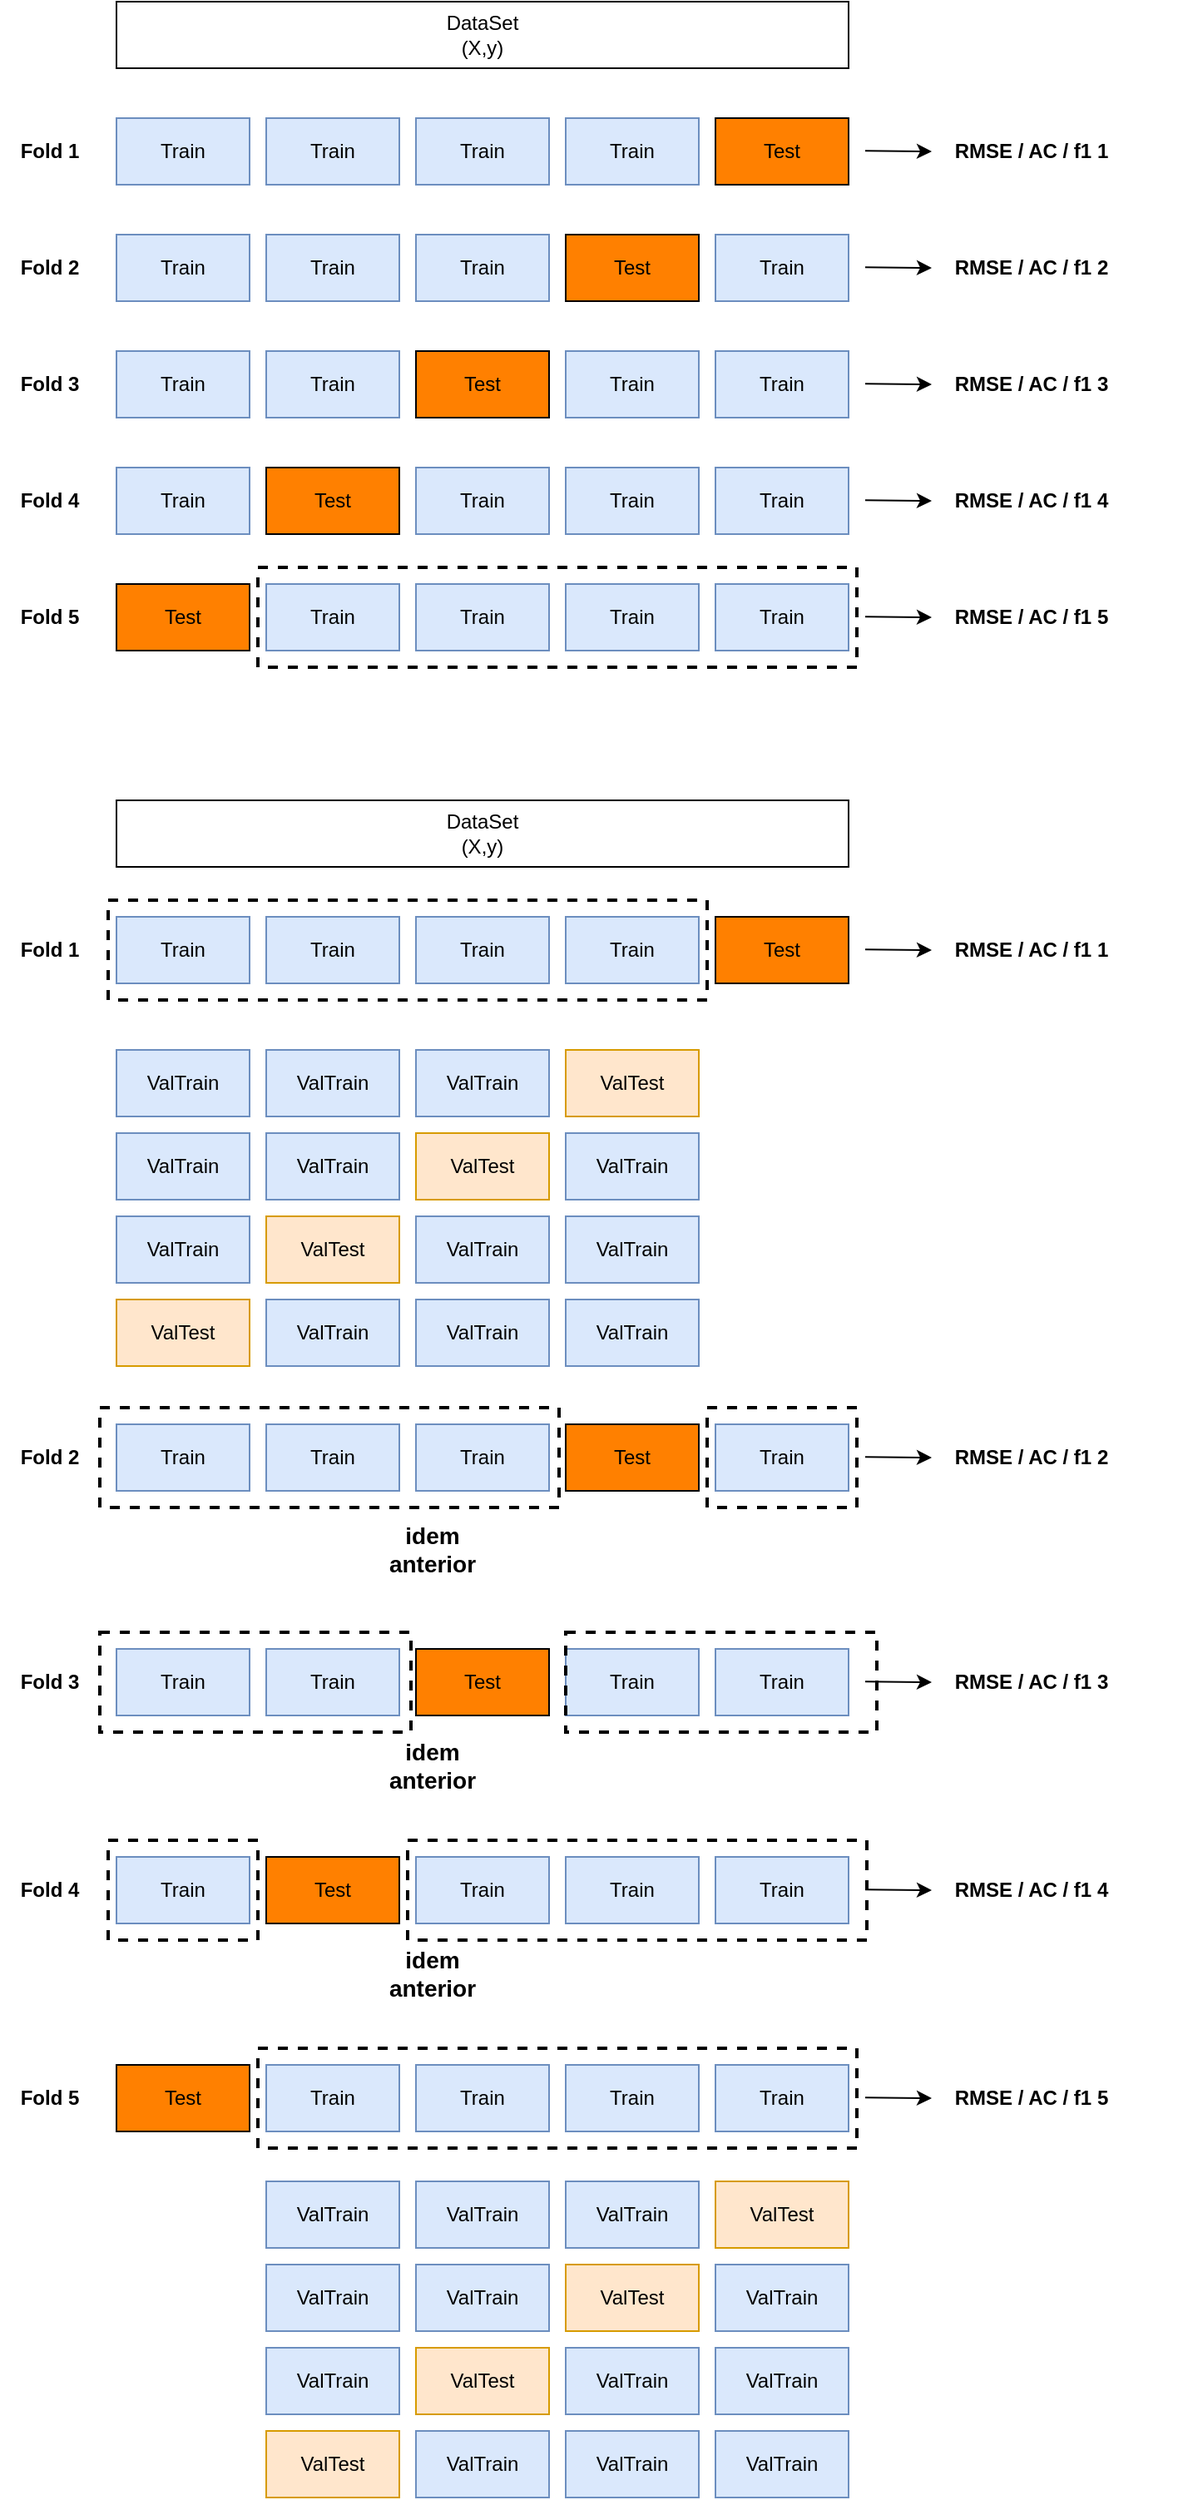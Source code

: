 <mxfile version="13.7.3" type="device"><diagram id="ieY7Pyd_OMFj4xfynhqG" name="Página-1"><mxGraphModel dx="434" dy="338" grid="1" gridSize="10" guides="1" tooltips="1" connect="1" arrows="1" fold="1" page="1" pageScale="1" pageWidth="827" pageHeight="1169" math="0" shadow="0"><root><mxCell id="0"/><mxCell id="1" parent="0"/><mxCell id="0wfYF-g0FkVjFp8hWQUI-87" value="" style="rounded=0;whiteSpace=wrap;html=1;fillColor=none;dashed=1;strokeWidth=2;" vertex="1" parent="1"><mxGeometry x="135" y="580" width="360" height="60" as="geometry"/></mxCell><mxCell id="0wfYF-g0FkVjFp8hWQUI-1" value="" style="group" vertex="1" connectable="0" parent="1"><mxGeometry x="70" y="40" width="670" height="400" as="geometry"/></mxCell><mxCell id="0wfYF-g0FkVjFp8hWQUI-2" value="Train" style="rounded=0;whiteSpace=wrap;html=1;fillColor=#dae8fc;strokeColor=#6c8ebf;" vertex="1" parent="0wfYF-g0FkVjFp8hWQUI-1"><mxGeometry x="70" y="70" width="80" height="40" as="geometry"/></mxCell><mxCell id="0wfYF-g0FkVjFp8hWQUI-3" value="Train" style="rounded=0;whiteSpace=wrap;html=1;fillColor=#dae8fc;strokeColor=#6c8ebf;" vertex="1" parent="0wfYF-g0FkVjFp8hWQUI-1"><mxGeometry x="160" y="70" width="80" height="40" as="geometry"/></mxCell><mxCell id="0wfYF-g0FkVjFp8hWQUI-4" value="Train" style="rounded=0;whiteSpace=wrap;html=1;fillColor=#dae8fc;strokeColor=#6c8ebf;" vertex="1" parent="0wfYF-g0FkVjFp8hWQUI-1"><mxGeometry x="250" y="70" width="80" height="40" as="geometry"/></mxCell><mxCell id="0wfYF-g0FkVjFp8hWQUI-5" value="Train" style="rounded=0;whiteSpace=wrap;html=1;fillColor=#dae8fc;strokeColor=#6c8ebf;" vertex="1" parent="0wfYF-g0FkVjFp8hWQUI-1"><mxGeometry x="340" y="70" width="80" height="40" as="geometry"/></mxCell><mxCell id="0wfYF-g0FkVjFp8hWQUI-6" value="Test" style="rounded=0;whiteSpace=wrap;html=1;fillColor=#FF8000;" vertex="1" parent="0wfYF-g0FkVjFp8hWQUI-1"><mxGeometry x="430" y="70" width="80" height="40" as="geometry"/></mxCell><mxCell id="0wfYF-g0FkVjFp8hWQUI-7" value="Train" style="rounded=0;whiteSpace=wrap;html=1;fillColor=#dae8fc;strokeColor=#6c8ebf;" vertex="1" parent="0wfYF-g0FkVjFp8hWQUI-1"><mxGeometry x="70" y="140" width="80" height="40" as="geometry"/></mxCell><mxCell id="0wfYF-g0FkVjFp8hWQUI-8" value="Train" style="rounded=0;whiteSpace=wrap;html=1;fillColor=#dae8fc;strokeColor=#6c8ebf;" vertex="1" parent="0wfYF-g0FkVjFp8hWQUI-1"><mxGeometry x="160" y="140" width="80" height="40" as="geometry"/></mxCell><mxCell id="0wfYF-g0FkVjFp8hWQUI-9" value="Train" style="rounded=0;whiteSpace=wrap;html=1;fillColor=#dae8fc;strokeColor=#6c8ebf;" vertex="1" parent="0wfYF-g0FkVjFp8hWQUI-1"><mxGeometry x="430" y="140" width="80" height="40" as="geometry"/></mxCell><mxCell id="0wfYF-g0FkVjFp8hWQUI-10" value="Train" style="rounded=0;whiteSpace=wrap;html=1;fillColor=#dae8fc;strokeColor=#6c8ebf;" vertex="1" parent="0wfYF-g0FkVjFp8hWQUI-1"><mxGeometry x="250" y="140" width="80" height="40" as="geometry"/></mxCell><mxCell id="0wfYF-g0FkVjFp8hWQUI-11" value="Test" style="rounded=0;whiteSpace=wrap;html=1;fillColor=#FF8000;" vertex="1" parent="0wfYF-g0FkVjFp8hWQUI-1"><mxGeometry x="340" y="140" width="80" height="40" as="geometry"/></mxCell><mxCell id="0wfYF-g0FkVjFp8hWQUI-12" value="Train" style="rounded=0;whiteSpace=wrap;html=1;fillColor=#dae8fc;strokeColor=#6c8ebf;" vertex="1" parent="0wfYF-g0FkVjFp8hWQUI-1"><mxGeometry x="70" y="210" width="80" height="40" as="geometry"/></mxCell><mxCell id="0wfYF-g0FkVjFp8hWQUI-13" value="Train" style="rounded=0;whiteSpace=wrap;html=1;fillColor=#dae8fc;strokeColor=#6c8ebf;" vertex="1" parent="0wfYF-g0FkVjFp8hWQUI-1"><mxGeometry x="160" y="210" width="80" height="40" as="geometry"/></mxCell><mxCell id="0wfYF-g0FkVjFp8hWQUI-14" value="Train" style="rounded=0;whiteSpace=wrap;html=1;fillColor=#dae8fc;strokeColor=#6c8ebf;" vertex="1" parent="0wfYF-g0FkVjFp8hWQUI-1"><mxGeometry x="430" y="210" width="80" height="40" as="geometry"/></mxCell><mxCell id="0wfYF-g0FkVjFp8hWQUI-15" value="Train" style="rounded=0;whiteSpace=wrap;html=1;fillColor=#dae8fc;strokeColor=#6c8ebf;" vertex="1" parent="0wfYF-g0FkVjFp8hWQUI-1"><mxGeometry x="340" y="210" width="80" height="40" as="geometry"/></mxCell><mxCell id="0wfYF-g0FkVjFp8hWQUI-16" value="Test" style="rounded=0;whiteSpace=wrap;html=1;fillColor=#FF8000;" vertex="1" parent="0wfYF-g0FkVjFp8hWQUI-1"><mxGeometry x="250" y="210" width="80" height="40" as="geometry"/></mxCell><mxCell id="0wfYF-g0FkVjFp8hWQUI-17" value="Train" style="rounded=0;whiteSpace=wrap;html=1;fillColor=#dae8fc;strokeColor=#6c8ebf;" vertex="1" parent="0wfYF-g0FkVjFp8hWQUI-1"><mxGeometry x="70" y="280" width="80" height="40" as="geometry"/></mxCell><mxCell id="0wfYF-g0FkVjFp8hWQUI-18" value="Train" style="rounded=0;whiteSpace=wrap;html=1;fillColor=#dae8fc;strokeColor=#6c8ebf;" vertex="1" parent="0wfYF-g0FkVjFp8hWQUI-1"><mxGeometry x="430" y="280" width="80" height="40" as="geometry"/></mxCell><mxCell id="0wfYF-g0FkVjFp8hWQUI-19" value="Train" style="rounded=0;whiteSpace=wrap;html=1;fillColor=#dae8fc;strokeColor=#6c8ebf;" vertex="1" parent="0wfYF-g0FkVjFp8hWQUI-1"><mxGeometry x="250" y="280" width="80" height="40" as="geometry"/></mxCell><mxCell id="0wfYF-g0FkVjFp8hWQUI-20" value="Train" style="rounded=0;whiteSpace=wrap;html=1;fillColor=#dae8fc;strokeColor=#6c8ebf;" vertex="1" parent="0wfYF-g0FkVjFp8hWQUI-1"><mxGeometry x="340" y="280" width="80" height="40" as="geometry"/></mxCell><mxCell id="0wfYF-g0FkVjFp8hWQUI-21" value="Test" style="rounded=0;whiteSpace=wrap;html=1;fillColor=#FF8000;" vertex="1" parent="0wfYF-g0FkVjFp8hWQUI-1"><mxGeometry x="160" y="280" width="80" height="40" as="geometry"/></mxCell><mxCell id="0wfYF-g0FkVjFp8hWQUI-22" value="Train" style="rounded=0;whiteSpace=wrap;html=1;fillColor=#dae8fc;strokeColor=#6c8ebf;" vertex="1" parent="0wfYF-g0FkVjFp8hWQUI-1"><mxGeometry x="430" y="350" width="80" height="40" as="geometry"/></mxCell><mxCell id="0wfYF-g0FkVjFp8hWQUI-23" value="Train" style="rounded=0;whiteSpace=wrap;html=1;fillColor=#dae8fc;strokeColor=#6c8ebf;" vertex="1" parent="0wfYF-g0FkVjFp8hWQUI-1"><mxGeometry x="160" y="350" width="80" height="40" as="geometry"/></mxCell><mxCell id="0wfYF-g0FkVjFp8hWQUI-24" value="Train" style="rounded=0;whiteSpace=wrap;html=1;fillColor=#dae8fc;strokeColor=#6c8ebf;" vertex="1" parent="0wfYF-g0FkVjFp8hWQUI-1"><mxGeometry x="250" y="350" width="80" height="40" as="geometry"/></mxCell><mxCell id="0wfYF-g0FkVjFp8hWQUI-25" value="Train" style="rounded=0;whiteSpace=wrap;html=1;fillColor=#dae8fc;strokeColor=#6c8ebf;" vertex="1" parent="0wfYF-g0FkVjFp8hWQUI-1"><mxGeometry x="340" y="350" width="80" height="40" as="geometry"/></mxCell><mxCell id="0wfYF-g0FkVjFp8hWQUI-26" value="Test" style="rounded=0;whiteSpace=wrap;html=1;fillColor=#FF8000;" vertex="1" parent="0wfYF-g0FkVjFp8hWQUI-1"><mxGeometry x="70" y="350" width="80" height="40" as="geometry"/></mxCell><mxCell id="0wfYF-g0FkVjFp8hWQUI-27" value="DataSet &lt;br&gt;(X,y)" style="rounded=0;whiteSpace=wrap;html=1;" vertex="1" parent="0wfYF-g0FkVjFp8hWQUI-1"><mxGeometry x="70" width="440" height="40" as="geometry"/></mxCell><mxCell id="0wfYF-g0FkVjFp8hWQUI-28" value="RMSE / AC / f1 1" style="text;html=1;strokeColor=none;fillColor=none;align=center;verticalAlign=middle;whiteSpace=wrap;rounded=0;fontStyle=1" vertex="1" parent="0wfYF-g0FkVjFp8hWQUI-1"><mxGeometry x="570" y="80" width="100" height="20" as="geometry"/></mxCell><mxCell id="0wfYF-g0FkVjFp8hWQUI-29" value="" style="endArrow=classic;html=1;" edge="1" parent="0wfYF-g0FkVjFp8hWQUI-1"><mxGeometry width="50" height="50" relative="1" as="geometry"><mxPoint x="520" y="89.66" as="sourcePoint"/><mxPoint x="560" y="90" as="targetPoint"/></mxGeometry></mxCell><mxCell id="0wfYF-g0FkVjFp8hWQUI-30" value="" style="endArrow=classic;html=1;" edge="1" parent="0wfYF-g0FkVjFp8hWQUI-1"><mxGeometry width="50" height="50" relative="1" as="geometry"><mxPoint x="520" y="159.66" as="sourcePoint"/><mxPoint x="560" y="160" as="targetPoint"/></mxGeometry></mxCell><mxCell id="0wfYF-g0FkVjFp8hWQUI-31" value="" style="endArrow=classic;html=1;" edge="1" parent="0wfYF-g0FkVjFp8hWQUI-1"><mxGeometry width="50" height="50" relative="1" as="geometry"><mxPoint x="520" y="229.66" as="sourcePoint"/><mxPoint x="560" y="230" as="targetPoint"/></mxGeometry></mxCell><mxCell id="0wfYF-g0FkVjFp8hWQUI-32" value="" style="endArrow=classic;html=1;" edge="1" parent="0wfYF-g0FkVjFp8hWQUI-1"><mxGeometry width="50" height="50" relative="1" as="geometry"><mxPoint x="520" y="299.66" as="sourcePoint"/><mxPoint x="560" y="300" as="targetPoint"/></mxGeometry></mxCell><mxCell id="0wfYF-g0FkVjFp8hWQUI-33" value="" style="endArrow=classic;html=1;" edge="1" parent="0wfYF-g0FkVjFp8hWQUI-1"><mxGeometry width="50" height="50" relative="1" as="geometry"><mxPoint x="520" y="369.66" as="sourcePoint"/><mxPoint x="560" y="370" as="targetPoint"/></mxGeometry></mxCell><mxCell id="0wfYF-g0FkVjFp8hWQUI-34" value="Fold 1" style="text;html=1;strokeColor=none;fillColor=none;align=center;verticalAlign=middle;whiteSpace=wrap;rounded=0;fontStyle=1" vertex="1" parent="0wfYF-g0FkVjFp8hWQUI-1"><mxGeometry y="80" width="60" height="20" as="geometry"/></mxCell><mxCell id="0wfYF-g0FkVjFp8hWQUI-35" value="Fold 2" style="text;html=1;strokeColor=none;fillColor=none;align=center;verticalAlign=middle;whiteSpace=wrap;rounded=0;fontStyle=1" vertex="1" parent="0wfYF-g0FkVjFp8hWQUI-1"><mxGeometry y="150" width="60" height="20" as="geometry"/></mxCell><mxCell id="0wfYF-g0FkVjFp8hWQUI-36" value="Fold 3" style="text;html=1;strokeColor=none;fillColor=none;align=center;verticalAlign=middle;whiteSpace=wrap;rounded=0;fontStyle=1" vertex="1" parent="0wfYF-g0FkVjFp8hWQUI-1"><mxGeometry y="220" width="60" height="20" as="geometry"/></mxCell><mxCell id="0wfYF-g0FkVjFp8hWQUI-37" value="Fold 4" style="text;html=1;strokeColor=none;fillColor=none;align=center;verticalAlign=middle;whiteSpace=wrap;rounded=0;fontStyle=1" vertex="1" parent="0wfYF-g0FkVjFp8hWQUI-1"><mxGeometry y="290" width="60" height="20" as="geometry"/></mxCell><mxCell id="0wfYF-g0FkVjFp8hWQUI-38" value="Fold 5" style="text;html=1;strokeColor=none;fillColor=none;align=center;verticalAlign=middle;whiteSpace=wrap;rounded=0;fontStyle=1" vertex="1" parent="0wfYF-g0FkVjFp8hWQUI-1"><mxGeometry y="360" width="60" height="20" as="geometry"/></mxCell><mxCell id="0wfYF-g0FkVjFp8hWQUI-39" value="RMSE / AC / f1 2" style="text;html=1;strokeColor=none;fillColor=none;align=center;verticalAlign=middle;whiteSpace=wrap;rounded=0;fontStyle=1" vertex="1" parent="0wfYF-g0FkVjFp8hWQUI-1"><mxGeometry x="570" y="150" width="100" height="20" as="geometry"/></mxCell><mxCell id="0wfYF-g0FkVjFp8hWQUI-40" value="RMSE / AC / f1 3" style="text;html=1;strokeColor=none;fillColor=none;align=center;verticalAlign=middle;whiteSpace=wrap;rounded=0;fontStyle=1" vertex="1" parent="0wfYF-g0FkVjFp8hWQUI-1"><mxGeometry x="570" y="220" width="100" height="20" as="geometry"/></mxCell><mxCell id="0wfYF-g0FkVjFp8hWQUI-41" value="RMSE / AC / f1 4" style="text;html=1;strokeColor=none;fillColor=none;align=center;verticalAlign=middle;whiteSpace=wrap;rounded=0;fontStyle=1" vertex="1" parent="0wfYF-g0FkVjFp8hWQUI-1"><mxGeometry x="570" y="290" width="100" height="20" as="geometry"/></mxCell><mxCell id="0wfYF-g0FkVjFp8hWQUI-42" value="RMSE / AC / f1 5" style="text;html=1;strokeColor=none;fillColor=none;align=center;verticalAlign=middle;whiteSpace=wrap;rounded=0;fontStyle=1" vertex="1" parent="0wfYF-g0FkVjFp8hWQUI-1"><mxGeometry x="570" y="360" width="100" height="20" as="geometry"/></mxCell><mxCell id="0wfYF-g0FkVjFp8hWQUI-43" value="" style="rounded=0;whiteSpace=wrap;html=1;fillColor=none;dashed=1;strokeWidth=2;" vertex="1" parent="0wfYF-g0FkVjFp8hWQUI-1"><mxGeometry x="155" y="340" width="360" height="60" as="geometry"/></mxCell><mxCell id="0wfYF-g0FkVjFp8hWQUI-49" value="Test" style="rounded=0;whiteSpace=wrap;html=1;fillColor=#FF8000;" vertex="1" parent="1"><mxGeometry x="500" y="590" width="80" height="40" as="geometry"/></mxCell><mxCell id="0wfYF-g0FkVjFp8hWQUI-70" value="DataSet &lt;br&gt;(X,y)" style="rounded=0;whiteSpace=wrap;html=1;" vertex="1" parent="1"><mxGeometry x="140" y="520" width="440" height="40" as="geometry"/></mxCell><mxCell id="0wfYF-g0FkVjFp8hWQUI-71" value="RMSE / AC / f1 1" style="text;html=1;strokeColor=none;fillColor=none;align=center;verticalAlign=middle;whiteSpace=wrap;rounded=0;fontStyle=1" vertex="1" parent="1"><mxGeometry x="640" y="600" width="100" height="20" as="geometry"/></mxCell><mxCell id="0wfYF-g0FkVjFp8hWQUI-72" value="" style="endArrow=classic;html=1;" edge="1" parent="1"><mxGeometry width="50" height="50" relative="1" as="geometry"><mxPoint x="590" y="609.66" as="sourcePoint"/><mxPoint x="630" y="610" as="targetPoint"/></mxGeometry></mxCell><mxCell id="0wfYF-g0FkVjFp8hWQUI-77" value="Fold 1" style="text;html=1;strokeColor=none;fillColor=none;align=center;verticalAlign=middle;whiteSpace=wrap;rounded=0;fontStyle=1" vertex="1" parent="1"><mxGeometry x="70" y="600" width="60" height="20" as="geometry"/></mxCell><mxCell id="0wfYF-g0FkVjFp8hWQUI-78" value="Fold 2" style="text;html=1;strokeColor=none;fillColor=none;align=center;verticalAlign=middle;whiteSpace=wrap;rounded=0;fontStyle=1" vertex="1" parent="1"><mxGeometry x="70" y="905" width="60" height="20" as="geometry"/></mxCell><mxCell id="0wfYF-g0FkVjFp8hWQUI-79" value="Fold 3" style="text;html=1;strokeColor=none;fillColor=none;align=center;verticalAlign=middle;whiteSpace=wrap;rounded=0;fontStyle=1" vertex="1" parent="1"><mxGeometry x="70" y="1040" width="60" height="20" as="geometry"/></mxCell><mxCell id="0wfYF-g0FkVjFp8hWQUI-88" value="" style="group" vertex="1" connectable="0" parent="1"><mxGeometry x="140" y="590" width="350" height="40" as="geometry"/></mxCell><mxCell id="0wfYF-g0FkVjFp8hWQUI-45" value="Train" style="rounded=0;whiteSpace=wrap;html=1;fillColor=#dae8fc;strokeColor=#6c8ebf;" vertex="1" parent="0wfYF-g0FkVjFp8hWQUI-88"><mxGeometry width="80" height="40" as="geometry"/></mxCell><mxCell id="0wfYF-g0FkVjFp8hWQUI-46" value="Train" style="rounded=0;whiteSpace=wrap;html=1;fillColor=#dae8fc;strokeColor=#6c8ebf;" vertex="1" parent="0wfYF-g0FkVjFp8hWQUI-88"><mxGeometry x="90" width="80" height="40" as="geometry"/></mxCell><mxCell id="0wfYF-g0FkVjFp8hWQUI-47" value="Train" style="rounded=0;whiteSpace=wrap;html=1;fillColor=#dae8fc;strokeColor=#6c8ebf;" vertex="1" parent="0wfYF-g0FkVjFp8hWQUI-88"><mxGeometry x="180" width="80" height="40" as="geometry"/></mxCell><mxCell id="0wfYF-g0FkVjFp8hWQUI-48" value="Train" style="rounded=0;whiteSpace=wrap;html=1;fillColor=#dae8fc;strokeColor=#6c8ebf;" vertex="1" parent="0wfYF-g0FkVjFp8hWQUI-88"><mxGeometry x="270" width="80" height="40" as="geometry"/></mxCell><mxCell id="0wfYF-g0FkVjFp8hWQUI-89" value="ValTrain" style="rounded=0;whiteSpace=wrap;html=1;fillColor=#dae8fc;strokeColor=#6c8ebf;" vertex="1" parent="1"><mxGeometry x="140" y="670" width="80" height="40" as="geometry"/></mxCell><mxCell id="0wfYF-g0FkVjFp8hWQUI-90" value="ValTrain" style="rounded=0;whiteSpace=wrap;html=1;fillColor=#dae8fc;strokeColor=#6c8ebf;" vertex="1" parent="1"><mxGeometry x="230" y="670" width="80" height="40" as="geometry"/></mxCell><mxCell id="0wfYF-g0FkVjFp8hWQUI-91" value="ValTrain" style="rounded=0;whiteSpace=wrap;html=1;fillColor=#dae8fc;strokeColor=#6c8ebf;" vertex="1" parent="1"><mxGeometry x="320" y="670" width="80" height="40" as="geometry"/></mxCell><mxCell id="0wfYF-g0FkVjFp8hWQUI-92" value="ValTest" style="rounded=0;whiteSpace=wrap;html=1;fillColor=#ffe6cc;strokeColor=#d79b00;" vertex="1" parent="1"><mxGeometry x="410" y="670" width="80" height="40" as="geometry"/></mxCell><mxCell id="0wfYF-g0FkVjFp8hWQUI-94" value="" style="group" vertex="1" connectable="0" parent="1"><mxGeometry x="140" y="895" width="640" height="260" as="geometry"/></mxCell><mxCell id="0wfYF-g0FkVjFp8hWQUI-50" value="Train" style="rounded=0;whiteSpace=wrap;html=1;fillColor=#dae8fc;strokeColor=#6c8ebf;" vertex="1" parent="0wfYF-g0FkVjFp8hWQUI-94"><mxGeometry width="80" height="40" as="geometry"/></mxCell><mxCell id="0wfYF-g0FkVjFp8hWQUI-51" value="Train" style="rounded=0;whiteSpace=wrap;html=1;fillColor=#dae8fc;strokeColor=#6c8ebf;" vertex="1" parent="0wfYF-g0FkVjFp8hWQUI-94"><mxGeometry x="90" width="80" height="40" as="geometry"/></mxCell><mxCell id="0wfYF-g0FkVjFp8hWQUI-52" value="Train" style="rounded=0;whiteSpace=wrap;html=1;fillColor=#dae8fc;strokeColor=#6c8ebf;" vertex="1" parent="0wfYF-g0FkVjFp8hWQUI-94"><mxGeometry x="360" width="80" height="40" as="geometry"/></mxCell><mxCell id="0wfYF-g0FkVjFp8hWQUI-53" value="Train" style="rounded=0;whiteSpace=wrap;html=1;fillColor=#dae8fc;strokeColor=#6c8ebf;" vertex="1" parent="0wfYF-g0FkVjFp8hWQUI-94"><mxGeometry x="180" width="80" height="40" as="geometry"/></mxCell><mxCell id="0wfYF-g0FkVjFp8hWQUI-54" value="Test" style="rounded=0;whiteSpace=wrap;html=1;fillColor=#FF8000;" vertex="1" parent="0wfYF-g0FkVjFp8hWQUI-94"><mxGeometry x="270" width="80" height="40" as="geometry"/></mxCell><mxCell id="0wfYF-g0FkVjFp8hWQUI-55" value="Train" style="rounded=0;whiteSpace=wrap;html=1;fillColor=#dae8fc;strokeColor=#6c8ebf;" vertex="1" parent="0wfYF-g0FkVjFp8hWQUI-94"><mxGeometry y="135" width="80" height="40" as="geometry"/></mxCell><mxCell id="0wfYF-g0FkVjFp8hWQUI-56" value="Train" style="rounded=0;whiteSpace=wrap;html=1;fillColor=#dae8fc;strokeColor=#6c8ebf;" vertex="1" parent="0wfYF-g0FkVjFp8hWQUI-94"><mxGeometry x="90" y="135" width="80" height="40" as="geometry"/></mxCell><mxCell id="0wfYF-g0FkVjFp8hWQUI-57" value="Train" style="rounded=0;whiteSpace=wrap;html=1;fillColor=#dae8fc;strokeColor=#6c8ebf;" vertex="1" parent="0wfYF-g0FkVjFp8hWQUI-94"><mxGeometry x="360" y="135" width="80" height="40" as="geometry"/></mxCell><mxCell id="0wfYF-g0FkVjFp8hWQUI-58" value="Train" style="rounded=0;whiteSpace=wrap;html=1;fillColor=#dae8fc;strokeColor=#6c8ebf;" vertex="1" parent="0wfYF-g0FkVjFp8hWQUI-94"><mxGeometry x="270" y="135" width="80" height="40" as="geometry"/></mxCell><mxCell id="0wfYF-g0FkVjFp8hWQUI-59" value="Test" style="rounded=0;whiteSpace=wrap;html=1;fillColor=#FF8000;" vertex="1" parent="0wfYF-g0FkVjFp8hWQUI-94"><mxGeometry x="180" y="135" width="80" height="40" as="geometry"/></mxCell><mxCell id="0wfYF-g0FkVjFp8hWQUI-73" value="" style="endArrow=classic;html=1;" edge="1" parent="0wfYF-g0FkVjFp8hWQUI-94"><mxGeometry width="50" height="50" relative="1" as="geometry"><mxPoint x="450" y="19.66" as="sourcePoint"/><mxPoint x="490" y="20" as="targetPoint"/></mxGeometry></mxCell><mxCell id="0wfYF-g0FkVjFp8hWQUI-74" value="" style="endArrow=classic;html=1;" edge="1" parent="0wfYF-g0FkVjFp8hWQUI-94"><mxGeometry width="50" height="50" relative="1" as="geometry"><mxPoint x="450" y="154.66" as="sourcePoint"/><mxPoint x="490" y="155" as="targetPoint"/></mxGeometry></mxCell><mxCell id="0wfYF-g0FkVjFp8hWQUI-82" value="RMSE / AC / f1 2" style="text;html=1;strokeColor=none;fillColor=none;align=center;verticalAlign=middle;whiteSpace=wrap;rounded=0;fontStyle=1" vertex="1" parent="0wfYF-g0FkVjFp8hWQUI-94"><mxGeometry x="500" y="10" width="100" height="20" as="geometry"/></mxCell><mxCell id="0wfYF-g0FkVjFp8hWQUI-83" value="RMSE / AC / f1 3" style="text;html=1;strokeColor=none;fillColor=none;align=center;verticalAlign=middle;whiteSpace=wrap;rounded=0;fontStyle=1" vertex="1" parent="0wfYF-g0FkVjFp8hWQUI-94"><mxGeometry x="500" y="145" width="100" height="20" as="geometry"/></mxCell><mxCell id="0wfYF-g0FkVjFp8hWQUI-123" value="&lt;font style=&quot;font-size: 14px&quot;&gt;&lt;b&gt;idem anterior&lt;/b&gt;&lt;/font&gt;" style="text;html=1;strokeColor=none;fillColor=none;align=center;verticalAlign=middle;whiteSpace=wrap;rounded=0;dashed=1;" vertex="1" parent="0wfYF-g0FkVjFp8hWQUI-94"><mxGeometry x="170" y="65" width="40" height="20" as="geometry"/></mxCell><mxCell id="0wfYF-g0FkVjFp8hWQUI-124" value="&lt;font style=&quot;font-size: 14px&quot;&gt;&lt;b&gt;idem anterior&lt;/b&gt;&lt;/font&gt;" style="text;html=1;strokeColor=none;fillColor=none;align=center;verticalAlign=middle;whiteSpace=wrap;rounded=0;dashed=1;" vertex="1" parent="0wfYF-g0FkVjFp8hWQUI-94"><mxGeometry x="170" y="195" width="40" height="20" as="geometry"/></mxCell><mxCell id="0wfYF-g0FkVjFp8hWQUI-144" value="" style="rounded=0;whiteSpace=wrap;html=1;fillColor=none;dashed=1;strokeWidth=2;" vertex="1" parent="0wfYF-g0FkVjFp8hWQUI-94"><mxGeometry x="355" y="-10" width="90" height="60" as="geometry"/></mxCell><mxCell id="0wfYF-g0FkVjFp8hWQUI-147" value="" style="rounded=0;whiteSpace=wrap;html=1;fillColor=none;dashed=1;strokeWidth=2;" vertex="1" parent="0wfYF-g0FkVjFp8hWQUI-94"><mxGeometry x="-10" y="125" width="187" height="60" as="geometry"/></mxCell><mxCell id="0wfYF-g0FkVjFp8hWQUI-186" value="" style="rounded=0;whiteSpace=wrap;html=1;fillColor=none;dashed=1;strokeWidth=2;" vertex="1" parent="0wfYF-g0FkVjFp8hWQUI-94"><mxGeometry x="270" y="125" width="187" height="60" as="geometry"/></mxCell><mxCell id="0wfYF-g0FkVjFp8hWQUI-95" value="ValTrain" style="rounded=0;whiteSpace=wrap;html=1;fillColor=#dae8fc;strokeColor=#6c8ebf;" vertex="1" parent="1"><mxGeometry x="140" y="720" width="80" height="40" as="geometry"/></mxCell><mxCell id="0wfYF-g0FkVjFp8hWQUI-96" value="ValTrain" style="rounded=0;whiteSpace=wrap;html=1;fillColor=#dae8fc;strokeColor=#6c8ebf;" vertex="1" parent="1"><mxGeometry x="230" y="720" width="80" height="40" as="geometry"/></mxCell><mxCell id="0wfYF-g0FkVjFp8hWQUI-97" value="ValTest" style="rounded=0;whiteSpace=wrap;html=1;fillColor=#ffe6cc;strokeColor=#d79b00;" vertex="1" parent="1"><mxGeometry x="320" y="720" width="80" height="40" as="geometry"/></mxCell><mxCell id="0wfYF-g0FkVjFp8hWQUI-98" value="ValTrain" style="rounded=0;whiteSpace=wrap;html=1;fillColor=#dae8fc;strokeColor=#6c8ebf;" vertex="1" parent="1"><mxGeometry x="410" y="720" width="80" height="40" as="geometry"/></mxCell><mxCell id="0wfYF-g0FkVjFp8hWQUI-99" value="ValTrain" style="rounded=0;whiteSpace=wrap;html=1;fillColor=#dae8fc;strokeColor=#6c8ebf;" vertex="1" parent="1"><mxGeometry x="140" y="770" width="80" height="40" as="geometry"/></mxCell><mxCell id="0wfYF-g0FkVjFp8hWQUI-100" value="ValTest" style="rounded=0;whiteSpace=wrap;html=1;fillColor=#ffe6cc;strokeColor=#d79b00;" vertex="1" parent="1"><mxGeometry x="230" y="770" width="80" height="40" as="geometry"/></mxCell><mxCell id="0wfYF-g0FkVjFp8hWQUI-101" value="ValTrain" style="rounded=0;whiteSpace=wrap;html=1;fillColor=#dae8fc;strokeColor=#6c8ebf;" vertex="1" parent="1"><mxGeometry x="320" y="770" width="80" height="40" as="geometry"/></mxCell><mxCell id="0wfYF-g0FkVjFp8hWQUI-102" value="ValTrain" style="rounded=0;whiteSpace=wrap;html=1;fillColor=#dae8fc;strokeColor=#6c8ebf;" vertex="1" parent="1"><mxGeometry x="410" y="770" width="80" height="40" as="geometry"/></mxCell><mxCell id="0wfYF-g0FkVjFp8hWQUI-103" value="ValTest" style="rounded=0;whiteSpace=wrap;html=1;fillColor=#ffe6cc;strokeColor=#d79b00;" vertex="1" parent="1"><mxGeometry x="140" y="820" width="80" height="40" as="geometry"/></mxCell><mxCell id="0wfYF-g0FkVjFp8hWQUI-104" value="ValTrain" style="rounded=0;whiteSpace=wrap;html=1;fillColor=#dae8fc;strokeColor=#6c8ebf;" vertex="1" parent="1"><mxGeometry x="230" y="820" width="80" height="40" as="geometry"/></mxCell><mxCell id="0wfYF-g0FkVjFp8hWQUI-105" value="ValTrain" style="rounded=0;whiteSpace=wrap;html=1;fillColor=#dae8fc;strokeColor=#6c8ebf;" vertex="1" parent="1"><mxGeometry x="320" y="820" width="80" height="40" as="geometry"/></mxCell><mxCell id="0wfYF-g0FkVjFp8hWQUI-106" value="ValTrain" style="rounded=0;whiteSpace=wrap;html=1;fillColor=#dae8fc;strokeColor=#6c8ebf;" vertex="1" parent="1"><mxGeometry x="410" y="820" width="80" height="40" as="geometry"/></mxCell><mxCell id="0wfYF-g0FkVjFp8hWQUI-80" value="Fold 4" style="text;html=1;strokeColor=none;fillColor=none;align=center;verticalAlign=middle;whiteSpace=wrap;rounded=0;fontStyle=1" vertex="1" parent="1"><mxGeometry x="70" y="1165" width="60" height="20" as="geometry"/></mxCell><mxCell id="0wfYF-g0FkVjFp8hWQUI-81" value="Fold 5" style="text;html=1;strokeColor=none;fillColor=none;align=center;verticalAlign=middle;whiteSpace=wrap;rounded=0;fontStyle=1" vertex="1" parent="1"><mxGeometry x="70" y="1290" width="60" height="20" as="geometry"/></mxCell><mxCell id="0wfYF-g0FkVjFp8hWQUI-60" value="Train" style="rounded=0;whiteSpace=wrap;html=1;fillColor=#dae8fc;strokeColor=#6c8ebf;" vertex="1" parent="1"><mxGeometry x="140" y="1155" width="80" height="40" as="geometry"/></mxCell><mxCell id="0wfYF-g0FkVjFp8hWQUI-61" value="Train" style="rounded=0;whiteSpace=wrap;html=1;fillColor=#dae8fc;strokeColor=#6c8ebf;" vertex="1" parent="1"><mxGeometry x="500" y="1155" width="80" height="40" as="geometry"/></mxCell><mxCell id="0wfYF-g0FkVjFp8hWQUI-62" value="Train" style="rounded=0;whiteSpace=wrap;html=1;fillColor=#dae8fc;strokeColor=#6c8ebf;" vertex="1" parent="1"><mxGeometry x="320" y="1155" width="80" height="40" as="geometry"/></mxCell><mxCell id="0wfYF-g0FkVjFp8hWQUI-63" value="Train" style="rounded=0;whiteSpace=wrap;html=1;fillColor=#dae8fc;strokeColor=#6c8ebf;" vertex="1" parent="1"><mxGeometry x="410" y="1155" width="80" height="40" as="geometry"/></mxCell><mxCell id="0wfYF-g0FkVjFp8hWQUI-64" value="Test" style="rounded=0;whiteSpace=wrap;html=1;fillColor=#FF8000;" vertex="1" parent="1"><mxGeometry x="230" y="1155" width="80" height="40" as="geometry"/></mxCell><mxCell id="0wfYF-g0FkVjFp8hWQUI-65" value="Train" style="rounded=0;whiteSpace=wrap;html=1;fillColor=#dae8fc;strokeColor=#6c8ebf;" vertex="1" parent="1"><mxGeometry x="500" y="1280" width="80" height="40" as="geometry"/></mxCell><mxCell id="0wfYF-g0FkVjFp8hWQUI-66" value="Train" style="rounded=0;whiteSpace=wrap;html=1;fillColor=#dae8fc;strokeColor=#6c8ebf;" vertex="1" parent="1"><mxGeometry x="230" y="1280" width="80" height="40" as="geometry"/></mxCell><mxCell id="0wfYF-g0FkVjFp8hWQUI-67" value="Train" style="rounded=0;whiteSpace=wrap;html=1;fillColor=#dae8fc;strokeColor=#6c8ebf;" vertex="1" parent="1"><mxGeometry x="320" y="1280" width="80" height="40" as="geometry"/></mxCell><mxCell id="0wfYF-g0FkVjFp8hWQUI-68" value="Train" style="rounded=0;whiteSpace=wrap;html=1;fillColor=#dae8fc;strokeColor=#6c8ebf;" vertex="1" parent="1"><mxGeometry x="410" y="1280" width="80" height="40" as="geometry"/></mxCell><mxCell id="0wfYF-g0FkVjFp8hWQUI-69" value="Test" style="rounded=0;whiteSpace=wrap;html=1;fillColor=#FF8000;" vertex="1" parent="1"><mxGeometry x="140" y="1280" width="80" height="40" as="geometry"/></mxCell><mxCell id="0wfYF-g0FkVjFp8hWQUI-75" value="" style="endArrow=classic;html=1;" edge="1" parent="1"><mxGeometry width="50" height="50" relative="1" as="geometry"><mxPoint x="590" y="1174.66" as="sourcePoint"/><mxPoint x="630" y="1175" as="targetPoint"/></mxGeometry></mxCell><mxCell id="0wfYF-g0FkVjFp8hWQUI-76" value="" style="endArrow=classic;html=1;" edge="1" parent="1"><mxGeometry width="50" height="50" relative="1" as="geometry"><mxPoint x="590" y="1299.66" as="sourcePoint"/><mxPoint x="630" y="1300" as="targetPoint"/></mxGeometry></mxCell><mxCell id="0wfYF-g0FkVjFp8hWQUI-84" value="RMSE / AC / f1 4" style="text;html=1;strokeColor=none;fillColor=none;align=center;verticalAlign=middle;whiteSpace=wrap;rounded=0;fontStyle=1" vertex="1" parent="1"><mxGeometry x="640" y="1165" width="100" height="20" as="geometry"/></mxCell><mxCell id="0wfYF-g0FkVjFp8hWQUI-85" value="RMSE / AC / f1 5" style="text;html=1;strokeColor=none;fillColor=none;align=center;verticalAlign=middle;whiteSpace=wrap;rounded=0;fontStyle=1" vertex="1" parent="1"><mxGeometry x="640" y="1290" width="100" height="20" as="geometry"/></mxCell><mxCell id="0wfYF-g0FkVjFp8hWQUI-86" value="" style="rounded=0;whiteSpace=wrap;html=1;fillColor=none;dashed=1;strokeWidth=2;" vertex="1" parent="1"><mxGeometry x="225" y="1270" width="360" height="60" as="geometry"/></mxCell><mxCell id="0wfYF-g0FkVjFp8hWQUI-107" value="ValTrain" style="rounded=0;whiteSpace=wrap;html=1;fillColor=#dae8fc;strokeColor=#6c8ebf;" vertex="1" parent="1"><mxGeometry x="230" y="1350" width="80" height="40" as="geometry"/></mxCell><mxCell id="0wfYF-g0FkVjFp8hWQUI-108" value="ValTrain" style="rounded=0;whiteSpace=wrap;html=1;fillColor=#dae8fc;strokeColor=#6c8ebf;" vertex="1" parent="1"><mxGeometry x="320" y="1350" width="80" height="40" as="geometry"/></mxCell><mxCell id="0wfYF-g0FkVjFp8hWQUI-109" value="ValTrain" style="rounded=0;whiteSpace=wrap;html=1;fillColor=#dae8fc;strokeColor=#6c8ebf;" vertex="1" parent="1"><mxGeometry x="410" y="1350" width="80" height="40" as="geometry"/></mxCell><mxCell id="0wfYF-g0FkVjFp8hWQUI-110" value="ValTest" style="rounded=0;whiteSpace=wrap;html=1;fillColor=#ffe6cc;strokeColor=#d79b00;" vertex="1" parent="1"><mxGeometry x="500" y="1350" width="80" height="40" as="geometry"/></mxCell><mxCell id="0wfYF-g0FkVjFp8hWQUI-111" value="ValTrain" style="rounded=0;whiteSpace=wrap;html=1;fillColor=#dae8fc;strokeColor=#6c8ebf;" vertex="1" parent="1"><mxGeometry x="230" y="1400" width="80" height="40" as="geometry"/></mxCell><mxCell id="0wfYF-g0FkVjFp8hWQUI-112" value="ValTrain" style="rounded=0;whiteSpace=wrap;html=1;fillColor=#dae8fc;strokeColor=#6c8ebf;" vertex="1" parent="1"><mxGeometry x="320" y="1400" width="80" height="40" as="geometry"/></mxCell><mxCell id="0wfYF-g0FkVjFp8hWQUI-113" value="ValTest" style="rounded=0;whiteSpace=wrap;html=1;fillColor=#ffe6cc;strokeColor=#d79b00;" vertex="1" parent="1"><mxGeometry x="410" y="1400" width="80" height="40" as="geometry"/></mxCell><mxCell id="0wfYF-g0FkVjFp8hWQUI-114" value="ValTrain" style="rounded=0;whiteSpace=wrap;html=1;fillColor=#dae8fc;strokeColor=#6c8ebf;" vertex="1" parent="1"><mxGeometry x="500" y="1400" width="80" height="40" as="geometry"/></mxCell><mxCell id="0wfYF-g0FkVjFp8hWQUI-115" value="ValTrain" style="rounded=0;whiteSpace=wrap;html=1;fillColor=#dae8fc;strokeColor=#6c8ebf;" vertex="1" parent="1"><mxGeometry x="230" y="1450" width="80" height="40" as="geometry"/></mxCell><mxCell id="0wfYF-g0FkVjFp8hWQUI-116" value="ValTest" style="rounded=0;whiteSpace=wrap;html=1;fillColor=#ffe6cc;strokeColor=#d79b00;" vertex="1" parent="1"><mxGeometry x="320" y="1450" width="80" height="40" as="geometry"/></mxCell><mxCell id="0wfYF-g0FkVjFp8hWQUI-117" value="ValTrain" style="rounded=0;whiteSpace=wrap;html=1;fillColor=#dae8fc;strokeColor=#6c8ebf;" vertex="1" parent="1"><mxGeometry x="410" y="1450" width="80" height="40" as="geometry"/></mxCell><mxCell id="0wfYF-g0FkVjFp8hWQUI-118" value="ValTrain" style="rounded=0;whiteSpace=wrap;html=1;fillColor=#dae8fc;strokeColor=#6c8ebf;" vertex="1" parent="1"><mxGeometry x="500" y="1450" width="80" height="40" as="geometry"/></mxCell><mxCell id="0wfYF-g0FkVjFp8hWQUI-119" value="ValTest" style="rounded=0;whiteSpace=wrap;html=1;fillColor=#ffe6cc;strokeColor=#d79b00;" vertex="1" parent="1"><mxGeometry x="230" y="1500" width="80" height="40" as="geometry"/></mxCell><mxCell id="0wfYF-g0FkVjFp8hWQUI-120" value="ValTrain" style="rounded=0;whiteSpace=wrap;html=1;fillColor=#dae8fc;strokeColor=#6c8ebf;" vertex="1" parent="1"><mxGeometry x="320" y="1500" width="80" height="40" as="geometry"/></mxCell><mxCell id="0wfYF-g0FkVjFp8hWQUI-121" value="ValTrain" style="rounded=0;whiteSpace=wrap;html=1;fillColor=#dae8fc;strokeColor=#6c8ebf;" vertex="1" parent="1"><mxGeometry x="410" y="1500" width="80" height="40" as="geometry"/></mxCell><mxCell id="0wfYF-g0FkVjFp8hWQUI-122" value="ValTrain" style="rounded=0;whiteSpace=wrap;html=1;fillColor=#dae8fc;strokeColor=#6c8ebf;" vertex="1" parent="1"><mxGeometry x="500" y="1500" width="80" height="40" as="geometry"/></mxCell><mxCell id="0wfYF-g0FkVjFp8hWQUI-142" value="&lt;font style=&quot;font-size: 14px&quot;&gt;&lt;b&gt;idem anterior&lt;/b&gt;&lt;/font&gt;" style="text;html=1;strokeColor=none;fillColor=none;align=center;verticalAlign=middle;whiteSpace=wrap;rounded=0;dashed=1;" vertex="1" parent="1"><mxGeometry x="310" y="1215" width="40" height="20" as="geometry"/></mxCell><mxCell id="0wfYF-g0FkVjFp8hWQUI-143" value="" style="rounded=0;whiteSpace=wrap;html=1;fillColor=none;dashed=1;strokeWidth=2;" vertex="1" parent="1"><mxGeometry x="130" y="885" width="276" height="60" as="geometry"/></mxCell><mxCell id="0wfYF-g0FkVjFp8hWQUI-145" value="" style="rounded=0;whiteSpace=wrap;html=1;fillColor=none;dashed=1;strokeWidth=2;" vertex="1" parent="1"><mxGeometry x="315" y="1145" width="276" height="60" as="geometry"/></mxCell><mxCell id="0wfYF-g0FkVjFp8hWQUI-146" value="" style="rounded=0;whiteSpace=wrap;html=1;fillColor=none;dashed=1;strokeWidth=2;" vertex="1" parent="1"><mxGeometry x="135" y="1145" width="90" height="60" as="geometry"/></mxCell></root></mxGraphModel></diagram></mxfile>